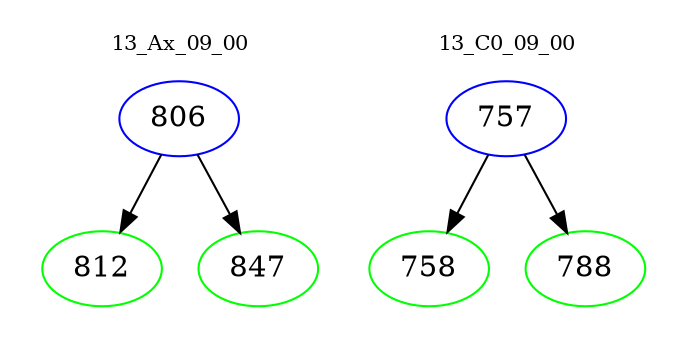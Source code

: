 digraph{
subgraph cluster_0 {
color = white
label = "13_Ax_09_00";
fontsize=10;
T0_806 [label="806", color="blue"]
T0_806 -> T0_812 [color="black"]
T0_812 [label="812", color="green"]
T0_806 -> T0_847 [color="black"]
T0_847 [label="847", color="green"]
}
subgraph cluster_1 {
color = white
label = "13_C0_09_00";
fontsize=10;
T1_757 [label="757", color="blue"]
T1_757 -> T1_758 [color="black"]
T1_758 [label="758", color="green"]
T1_757 -> T1_788 [color="black"]
T1_788 [label="788", color="green"]
}
}
